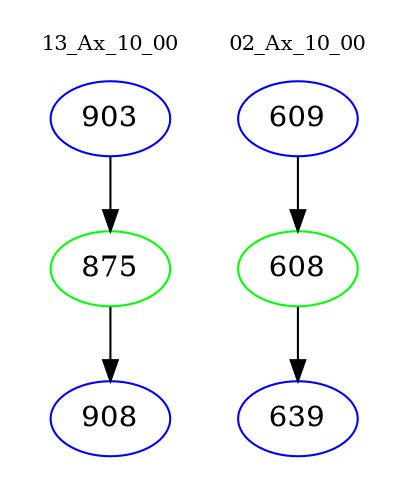 digraph{
subgraph cluster_0 {
color = white
label = "13_Ax_10_00";
fontsize=10;
T0_903 [label="903", color="blue"]
T0_903 -> T0_875 [color="black"]
T0_875 [label="875", color="green"]
T0_875 -> T0_908 [color="black"]
T0_908 [label="908", color="blue"]
}
subgraph cluster_1 {
color = white
label = "02_Ax_10_00";
fontsize=10;
T1_609 [label="609", color="blue"]
T1_609 -> T1_608 [color="black"]
T1_608 [label="608", color="green"]
T1_608 -> T1_639 [color="black"]
T1_639 [label="639", color="blue"]
}
}
